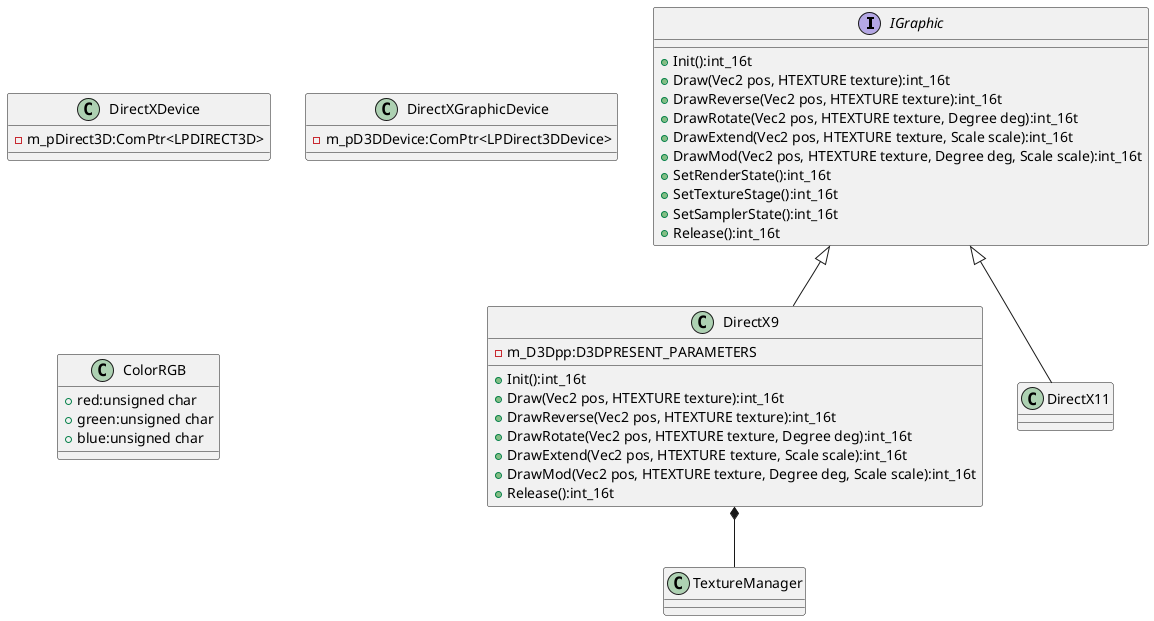 @startuml Graphic
interface IGraphic{
  +Init():int_16t
  +Draw(Vec2 pos, HTEXTURE texture):int_16t
  +DrawReverse(Vec2 pos, HTEXTURE texture):int_16t
  +DrawRotate(Vec2 pos, HTEXTURE texture, Degree deg):int_16t
  +DrawExtend(Vec2 pos, HTEXTURE texture, Scale scale):int_16t
  +DrawMod(Vec2 pos, HTEXTURE texture, Degree deg, Scale scale):int_16t
  +SetRenderState():int_16t
  +SetTextureStage():int_16t
  +SetSamplerState():int_16t
  +Release():int_16t
}

class DirectXDevice{
  -m_pDirect3D:ComPtr<LPDIRECT3D>
}

class DirectXGraphicDevice{
  -m_pD3DDevice:ComPtr<LPDirect3DDevice>
}

class DirectX9{
  +Init():int_16t
  +Draw(Vec2 pos, HTEXTURE texture):int_16t
  +DrawReverse(Vec2 pos, HTEXTURE texture):int_16t
  +DrawRotate(Vec2 pos, HTEXTURE texture, Degree deg):int_16t
  +DrawExtend(Vec2 pos, HTEXTURE texture, Scale scale):int_16t
  +DrawMod(Vec2 pos, HTEXTURE texture, Degree deg, Scale scale):int_16t
  +Release():int_16t
  -m_D3Dpp:D3DPRESENT_PARAMETERS
}

class DirectX11{

}



class ColorRGB{
  +red:unsigned char
  +green:unsigned char
  +blue:unsigned char
}

IGraphic <|-- DirectX9
IGraphic <|-- DirectX11
DirectX9 *-- TextureManager

@enduml